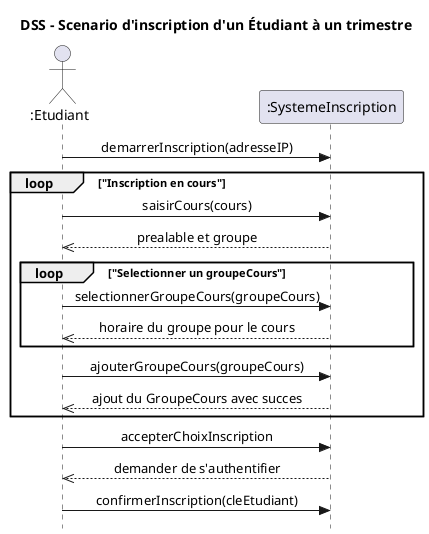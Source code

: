@startuml
skinparam style strictuml
skinparam defaultfontname Verdana
skinparam sequence {
    MessageAlign center
}
title DSS - Scenario d'inscription d'un Étudiant à un trimestre  

actor ":Etudiant" as e
participant ":SystemeInscription" as si

e->si: demarrerInscription(adresseIP)

loop "Inscription en cours"
    e->si: saisirCours(cours)
    e<<--si: prealable et groupe

    loop "Selectionner un groupeCours"
        e->si: selectionnerGroupeCours(groupeCours)
        e<<--si: horaire du groupe pour le cours
    end loop

    e->si: ajouterGroupeCours(groupeCours)
    e<<--si: ajout du GroupeCours avec succes
end loop

e->si: accepterChoixInscription
e<<--si: demander de s'authentifier

e->si: confirmerInscription(cleEtudiant)
@enduml
